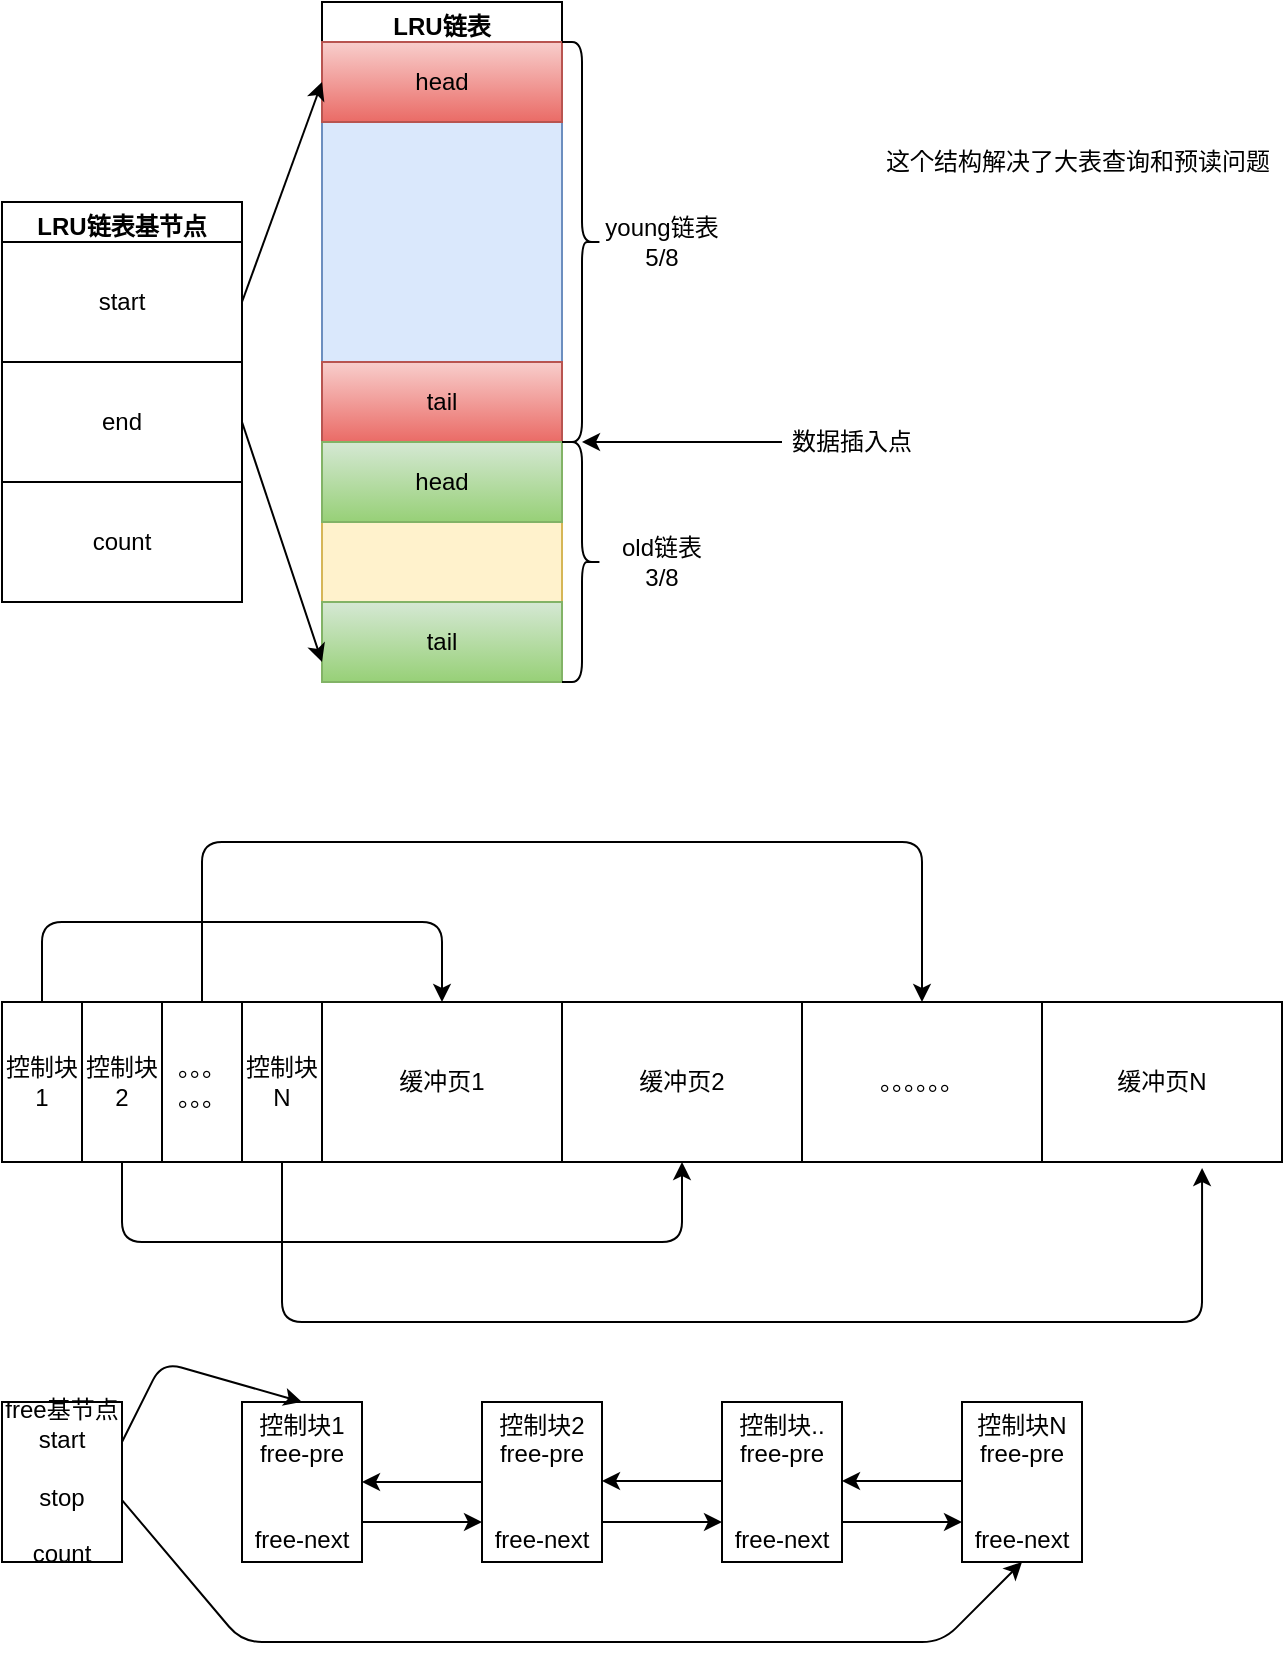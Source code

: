 <mxfile version="14.8.6" type="github">
  <diagram id="B_yDtCZu8Hi4jRMb0uQ-" name="Page-1">
    <mxGraphModel dx="1422" dy="762" grid="1" gridSize="10" guides="1" tooltips="1" connect="1" arrows="1" fold="1" page="1" pageScale="1" pageWidth="827" pageHeight="1169" math="0" shadow="0">
      <root>
        <mxCell id="0" />
        <mxCell id="1" parent="0" />
        <mxCell id="m3cK9-EeNQBWDBcqQpg2-1" value="LRU链表" style="swimlane;" vertex="1" parent="1">
          <mxGeometry x="200" y="60" width="120" height="340" as="geometry">
            <mxRectangle x="160" y="60" width="80" height="23" as="alternateBounds" />
          </mxGeometry>
        </mxCell>
        <mxCell id="m3cK9-EeNQBWDBcqQpg2-2" value="" style="whiteSpace=wrap;html=1;fillColor=#dae8fc;strokeColor=#6c8ebf;" vertex="1" parent="m3cK9-EeNQBWDBcqQpg2-1">
          <mxGeometry y="20" width="120" height="200" as="geometry" />
        </mxCell>
        <mxCell id="m3cK9-EeNQBWDBcqQpg2-4" value="" style="whiteSpace=wrap;html=1;fillColor=#fff2cc;strokeColor=#d6b656;" vertex="1" parent="m3cK9-EeNQBWDBcqQpg2-1">
          <mxGeometry y="220" width="120" height="120" as="geometry" />
        </mxCell>
        <mxCell id="m3cK9-EeNQBWDBcqQpg2-11" value="head" style="rounded=0;whiteSpace=wrap;html=1;gradientColor=#ea6b66;fillColor=#f8cecc;strokeColor=#b85450;" vertex="1" parent="m3cK9-EeNQBWDBcqQpg2-1">
          <mxGeometry y="20" width="120" height="40" as="geometry" />
        </mxCell>
        <mxCell id="m3cK9-EeNQBWDBcqQpg2-12" value="tail" style="rounded=0;whiteSpace=wrap;html=1;gradientColor=#ea6b66;fillColor=#f8cecc;strokeColor=#b85450;" vertex="1" parent="m3cK9-EeNQBWDBcqQpg2-1">
          <mxGeometry y="180" width="120" height="40" as="geometry" />
        </mxCell>
        <mxCell id="m3cK9-EeNQBWDBcqQpg2-13" value="head" style="rounded=0;whiteSpace=wrap;html=1;gradientColor=#97d077;fillColor=#d5e8d4;strokeColor=#82b366;" vertex="1" parent="m3cK9-EeNQBWDBcqQpg2-1">
          <mxGeometry y="220" width="120" height="40" as="geometry" />
        </mxCell>
        <mxCell id="m3cK9-EeNQBWDBcqQpg2-14" value="tail" style="rounded=0;whiteSpace=wrap;html=1;gradientColor=#97d077;fillColor=#d5e8d4;strokeColor=#82b366;" vertex="1" parent="m3cK9-EeNQBWDBcqQpg2-1">
          <mxGeometry y="300" width="120" height="40" as="geometry" />
        </mxCell>
        <mxCell id="m3cK9-EeNQBWDBcqQpg2-5" value="" style="shape=curlyBracket;whiteSpace=wrap;html=1;rounded=1;flipH=1;" vertex="1" parent="1">
          <mxGeometry x="320" y="80" width="20" height="200" as="geometry" />
        </mxCell>
        <mxCell id="m3cK9-EeNQBWDBcqQpg2-6" value="" style="shape=curlyBracket;whiteSpace=wrap;html=1;rounded=1;flipH=1;" vertex="1" parent="1">
          <mxGeometry x="320" y="280" width="20" height="120" as="geometry" />
        </mxCell>
        <mxCell id="m3cK9-EeNQBWDBcqQpg2-7" value="young链表 5/8" style="text;html=1;strokeColor=none;fillColor=none;align=center;verticalAlign=middle;whiteSpace=wrap;rounded=0;" vertex="1" parent="1">
          <mxGeometry x="340" y="170" width="60" height="20" as="geometry" />
        </mxCell>
        <mxCell id="m3cK9-EeNQBWDBcqQpg2-8" value="old链表&lt;br&gt;3/8" style="text;html=1;strokeColor=none;fillColor=none;align=center;verticalAlign=middle;whiteSpace=wrap;rounded=0;" vertex="1" parent="1">
          <mxGeometry x="340" y="330" width="60" height="20" as="geometry" />
        </mxCell>
        <mxCell id="m3cK9-EeNQBWDBcqQpg2-9" value="" style="endArrow=classic;html=1;entryX=0.5;entryY=0;entryDx=0;entryDy=0;" edge="1" parent="1" target="m3cK9-EeNQBWDBcqQpg2-6">
          <mxGeometry width="50" height="50" relative="1" as="geometry">
            <mxPoint x="430" y="280" as="sourcePoint" />
            <mxPoint x="480" y="360" as="targetPoint" />
          </mxGeometry>
        </mxCell>
        <mxCell id="m3cK9-EeNQBWDBcqQpg2-10" value="数据插入点" style="text;html=1;strokeColor=none;fillColor=none;align=center;verticalAlign=middle;whiteSpace=wrap;rounded=0;" vertex="1" parent="1">
          <mxGeometry x="430" y="270" width="70" height="20" as="geometry" />
        </mxCell>
        <mxCell id="m3cK9-EeNQBWDBcqQpg2-15" value="LRU链表基节点" style="swimlane;" vertex="1" parent="1">
          <mxGeometry x="40" y="160" width="120" height="200" as="geometry" />
        </mxCell>
        <mxCell id="m3cK9-EeNQBWDBcqQpg2-17" value="end" style="whiteSpace=wrap;html=1;" vertex="1" parent="m3cK9-EeNQBWDBcqQpg2-15">
          <mxGeometry y="80" width="120" height="60" as="geometry" />
        </mxCell>
        <mxCell id="m3cK9-EeNQBWDBcqQpg2-18" value="count" style="whiteSpace=wrap;html=1;" vertex="1" parent="m3cK9-EeNQBWDBcqQpg2-15">
          <mxGeometry y="140" width="120" height="60" as="geometry" />
        </mxCell>
        <mxCell id="m3cK9-EeNQBWDBcqQpg2-16" value="start" style="whiteSpace=wrap;html=1;" vertex="1" parent="1">
          <mxGeometry x="40" y="180" width="120" height="60" as="geometry" />
        </mxCell>
        <mxCell id="m3cK9-EeNQBWDBcqQpg2-19" value="" style="endArrow=classic;html=1;exitX=1;exitY=0.5;exitDx=0;exitDy=0;entryX=0;entryY=0.5;entryDx=0;entryDy=0;" edge="1" parent="1" source="m3cK9-EeNQBWDBcqQpg2-16" target="m3cK9-EeNQBWDBcqQpg2-11">
          <mxGeometry width="50" height="50" relative="1" as="geometry">
            <mxPoint x="430" y="390" as="sourcePoint" />
            <mxPoint x="480" y="340" as="targetPoint" />
          </mxGeometry>
        </mxCell>
        <mxCell id="m3cK9-EeNQBWDBcqQpg2-20" value="" style="endArrow=classic;html=1;exitX=1;exitY=0.5;exitDx=0;exitDy=0;entryX=0;entryY=0.75;entryDx=0;entryDy=0;" edge="1" parent="1" source="m3cK9-EeNQBWDBcqQpg2-17" target="m3cK9-EeNQBWDBcqQpg2-14">
          <mxGeometry width="50" height="50" relative="1" as="geometry">
            <mxPoint x="430" y="450" as="sourcePoint" />
            <mxPoint x="480" y="400" as="targetPoint" />
          </mxGeometry>
        </mxCell>
        <mxCell id="m3cK9-EeNQBWDBcqQpg2-21" value="这个结构解决了大表查询和预读问题" style="text;html=1;strokeColor=none;fillColor=none;align=left;verticalAlign=middle;whiteSpace=wrap;rounded=0;" vertex="1" parent="1">
          <mxGeometry x="480" y="120" width="200" height="40" as="geometry" />
        </mxCell>
        <mxCell id="m3cK9-EeNQBWDBcqQpg2-23" value="缓冲页1" style="rounded=0;whiteSpace=wrap;html=1;align=center;" vertex="1" parent="1">
          <mxGeometry x="200" y="560" width="120" height="80" as="geometry" />
        </mxCell>
        <mxCell id="m3cK9-EeNQBWDBcqQpg2-24" value="缓冲页2" style="rounded=0;whiteSpace=wrap;html=1;align=center;" vertex="1" parent="1">
          <mxGeometry x="320" y="560" width="120" height="80" as="geometry" />
        </mxCell>
        <mxCell id="m3cK9-EeNQBWDBcqQpg2-25" value="。。。。。。" style="rounded=0;whiteSpace=wrap;html=1;align=center;" vertex="1" parent="1">
          <mxGeometry x="440" y="560" width="120" height="80" as="geometry" />
        </mxCell>
        <mxCell id="m3cK9-EeNQBWDBcqQpg2-26" value="缓冲页N" style="rounded=0;whiteSpace=wrap;html=1;align=center;" vertex="1" parent="1">
          <mxGeometry x="560" y="560" width="120" height="80" as="geometry" />
        </mxCell>
        <mxCell id="m3cK9-EeNQBWDBcqQpg2-28" value="控制块N" style="rounded=0;whiteSpace=wrap;html=1;align=center;" vertex="1" parent="1">
          <mxGeometry x="160" y="560" width="40" height="80" as="geometry" />
        </mxCell>
        <mxCell id="m3cK9-EeNQBWDBcqQpg2-29" value="。。。&lt;br&gt;。。。" style="rounded=0;whiteSpace=wrap;html=1;align=center;" vertex="1" parent="1">
          <mxGeometry x="120" y="560" width="40" height="80" as="geometry" />
        </mxCell>
        <mxCell id="m3cK9-EeNQBWDBcqQpg2-30" value="控制块2" style="rounded=0;whiteSpace=wrap;html=1;align=center;" vertex="1" parent="1">
          <mxGeometry x="80" y="560" width="40" height="80" as="geometry" />
        </mxCell>
        <mxCell id="m3cK9-EeNQBWDBcqQpg2-31" value="控制块1" style="rounded=0;whiteSpace=wrap;html=1;align=center;" vertex="1" parent="1">
          <mxGeometry x="40" y="560" width="40" height="80" as="geometry" />
        </mxCell>
        <mxCell id="m3cK9-EeNQBWDBcqQpg2-32" value="" style="endArrow=classic;html=1;exitX=0.5;exitY=0;exitDx=0;exitDy=0;entryX=0.5;entryY=0;entryDx=0;entryDy=0;" edge="1" parent="1" source="m3cK9-EeNQBWDBcqQpg2-31" target="m3cK9-EeNQBWDBcqQpg2-23">
          <mxGeometry width="50" height="50" relative="1" as="geometry">
            <mxPoint x="390" y="710" as="sourcePoint" />
            <mxPoint x="440" y="660" as="targetPoint" />
            <Array as="points">
              <mxPoint x="60" y="520" />
              <mxPoint x="160" y="520" />
              <mxPoint x="260" y="520" />
            </Array>
          </mxGeometry>
        </mxCell>
        <mxCell id="m3cK9-EeNQBWDBcqQpg2-33" value="" style="endArrow=classic;html=1;exitX=0.5;exitY=0;exitDx=0;exitDy=0;entryX=0.5;entryY=1;entryDx=0;entryDy=0;" edge="1" parent="1" target="m3cK9-EeNQBWDBcqQpg2-24">
          <mxGeometry width="50" height="50" relative="1" as="geometry">
            <mxPoint x="100" y="640" as="sourcePoint" />
            <mxPoint x="300" y="640" as="targetPoint" />
            <Array as="points">
              <mxPoint x="100" y="680" />
              <mxPoint x="200" y="680" />
              <mxPoint x="380" y="680" />
            </Array>
          </mxGeometry>
        </mxCell>
        <mxCell id="m3cK9-EeNQBWDBcqQpg2-34" value="" style="endArrow=classic;html=1;exitX=0.5;exitY=0;exitDx=0;exitDy=0;entryX=0.5;entryY=0;entryDx=0;entryDy=0;" edge="1" parent="1" source="m3cK9-EeNQBWDBcqQpg2-29" target="m3cK9-EeNQBWDBcqQpg2-25">
          <mxGeometry width="50" height="50" relative="1" as="geometry">
            <mxPoint x="390" y="710" as="sourcePoint" />
            <mxPoint x="440" y="660" as="targetPoint" />
            <Array as="points">
              <mxPoint x="140" y="480" />
              <mxPoint x="500" y="480" />
            </Array>
          </mxGeometry>
        </mxCell>
        <mxCell id="m3cK9-EeNQBWDBcqQpg2-35" value="" style="endArrow=classic;html=1;exitX=0.5;exitY=1;exitDx=0;exitDy=0;entryX=0.667;entryY=1.038;entryDx=0;entryDy=0;entryPerimeter=0;" edge="1" parent="1" source="m3cK9-EeNQBWDBcqQpg2-28" target="m3cK9-EeNQBWDBcqQpg2-26">
          <mxGeometry width="50" height="50" relative="1" as="geometry">
            <mxPoint x="390" y="710" as="sourcePoint" />
            <mxPoint x="630" y="650" as="targetPoint" />
            <Array as="points">
              <mxPoint x="180" y="720" />
              <mxPoint x="400" y="720" />
              <mxPoint x="640" y="720" />
            </Array>
          </mxGeometry>
        </mxCell>
        <mxCell id="m3cK9-EeNQBWDBcqQpg2-36" value="控制块1&lt;br&gt;free-pre&lt;br&gt;&lt;br&gt;&lt;br&gt;free-next" style="rounded=0;whiteSpace=wrap;html=1;align=center;" vertex="1" parent="1">
          <mxGeometry x="160" y="760" width="60" height="80" as="geometry" />
        </mxCell>
        <mxCell id="m3cK9-EeNQBWDBcqQpg2-38" value="控制块2&lt;br&gt;free-pre&lt;br&gt;&lt;br&gt;&lt;br&gt;free-next" style="rounded=0;whiteSpace=wrap;html=1;align=center;" vertex="1" parent="1">
          <mxGeometry x="280" y="760" width="60" height="80" as="geometry" />
        </mxCell>
        <mxCell id="m3cK9-EeNQBWDBcqQpg2-39" value="控制块..&lt;br&gt;free-pre&lt;br&gt;&lt;br&gt;&lt;br&gt;free-next" style="rounded=0;whiteSpace=wrap;html=1;align=center;" vertex="1" parent="1">
          <mxGeometry x="400" y="760" width="60" height="80" as="geometry" />
        </mxCell>
        <mxCell id="m3cK9-EeNQBWDBcqQpg2-40" value="控制块N&lt;br&gt;free-pre&lt;br&gt;&lt;br&gt;&lt;br&gt;free-next" style="rounded=0;whiteSpace=wrap;html=1;align=center;" vertex="1" parent="1">
          <mxGeometry x="520" y="760" width="60" height="80" as="geometry" />
        </mxCell>
        <mxCell id="m3cK9-EeNQBWDBcqQpg2-41" value="" style="endArrow=classic;html=1;exitX=1;exitY=0.75;exitDx=0;exitDy=0;entryX=0;entryY=0.75;entryDx=0;entryDy=0;" edge="1" parent="1" source="m3cK9-EeNQBWDBcqQpg2-36" target="m3cK9-EeNQBWDBcqQpg2-38">
          <mxGeometry width="50" height="50" relative="1" as="geometry">
            <mxPoint x="390" y="670" as="sourcePoint" />
            <mxPoint x="270" y="820" as="targetPoint" />
          </mxGeometry>
        </mxCell>
        <mxCell id="m3cK9-EeNQBWDBcqQpg2-42" value="" style="endArrow=classic;html=1;exitX=1;exitY=0.75;exitDx=0;exitDy=0;entryX=0;entryY=0.75;entryDx=0;entryDy=0;" edge="1" parent="1">
          <mxGeometry width="50" height="50" relative="1" as="geometry">
            <mxPoint x="340" y="820" as="sourcePoint" />
            <mxPoint x="400" y="820" as="targetPoint" />
          </mxGeometry>
        </mxCell>
        <mxCell id="m3cK9-EeNQBWDBcqQpg2-43" value="" style="endArrow=classic;html=1;exitX=1;exitY=0.75;exitDx=0;exitDy=0;entryX=0;entryY=0.75;entryDx=0;entryDy=0;" edge="1" parent="1">
          <mxGeometry width="50" height="50" relative="1" as="geometry">
            <mxPoint x="460" y="820" as="sourcePoint" />
            <mxPoint x="520" y="820" as="targetPoint" />
          </mxGeometry>
        </mxCell>
        <mxCell id="m3cK9-EeNQBWDBcqQpg2-44" value="" style="endArrow=classic;html=1;exitX=0;exitY=0.5;exitDx=0;exitDy=0;" edge="1" parent="1" source="m3cK9-EeNQBWDBcqQpg2-38">
          <mxGeometry width="50" height="50" relative="1" as="geometry">
            <mxPoint x="220" y="830" as="sourcePoint" />
            <mxPoint x="220" y="800" as="targetPoint" />
          </mxGeometry>
        </mxCell>
        <mxCell id="m3cK9-EeNQBWDBcqQpg2-45" value="" style="endArrow=classic;html=1;exitX=0;exitY=0.5;exitDx=0;exitDy=0;" edge="1" parent="1">
          <mxGeometry width="50" height="50" relative="1" as="geometry">
            <mxPoint x="400" y="799.5" as="sourcePoint" />
            <mxPoint x="340" y="799.5" as="targetPoint" />
          </mxGeometry>
        </mxCell>
        <mxCell id="m3cK9-EeNQBWDBcqQpg2-46" value="" style="endArrow=classic;html=1;exitX=0;exitY=0.5;exitDx=0;exitDy=0;" edge="1" parent="1">
          <mxGeometry width="50" height="50" relative="1" as="geometry">
            <mxPoint x="520" y="799.5" as="sourcePoint" />
            <mxPoint x="460" y="799.5" as="targetPoint" />
          </mxGeometry>
        </mxCell>
        <mxCell id="m3cK9-EeNQBWDBcqQpg2-47" value="free基节点&lt;br&gt;start&lt;br&gt;&lt;br&gt;stop&lt;br&gt;&lt;br&gt;count" style="rounded=0;whiteSpace=wrap;html=1;align=center;" vertex="1" parent="1">
          <mxGeometry x="40" y="760" width="60" height="80" as="geometry" />
        </mxCell>
        <mxCell id="m3cK9-EeNQBWDBcqQpg2-48" value="" style="endArrow=classic;html=1;entryX=0.5;entryY=0;entryDx=0;entryDy=0;exitX=1;exitY=0.25;exitDx=0;exitDy=0;" edge="1" parent="1" source="m3cK9-EeNQBWDBcqQpg2-47" target="m3cK9-EeNQBWDBcqQpg2-36">
          <mxGeometry width="50" height="50" relative="1" as="geometry">
            <mxPoint x="390" y="660" as="sourcePoint" />
            <mxPoint x="440" y="610" as="targetPoint" />
            <Array as="points">
              <mxPoint x="120" y="740" />
            </Array>
          </mxGeometry>
        </mxCell>
        <mxCell id="m3cK9-EeNQBWDBcqQpg2-49" value="" style="endArrow=classic;html=1;exitX=1;exitY=0.613;exitDx=0;exitDy=0;exitPerimeter=0;entryX=0.5;entryY=1;entryDx=0;entryDy=0;" edge="1" parent="1" source="m3cK9-EeNQBWDBcqQpg2-47" target="m3cK9-EeNQBWDBcqQpg2-40">
          <mxGeometry width="50" height="50" relative="1" as="geometry">
            <mxPoint x="390" y="660" as="sourcePoint" />
            <mxPoint x="440" y="610" as="targetPoint" />
            <Array as="points">
              <mxPoint x="160" y="880" />
              <mxPoint x="320" y="880" />
              <mxPoint x="510" y="880" />
            </Array>
          </mxGeometry>
        </mxCell>
      </root>
    </mxGraphModel>
  </diagram>
</mxfile>

